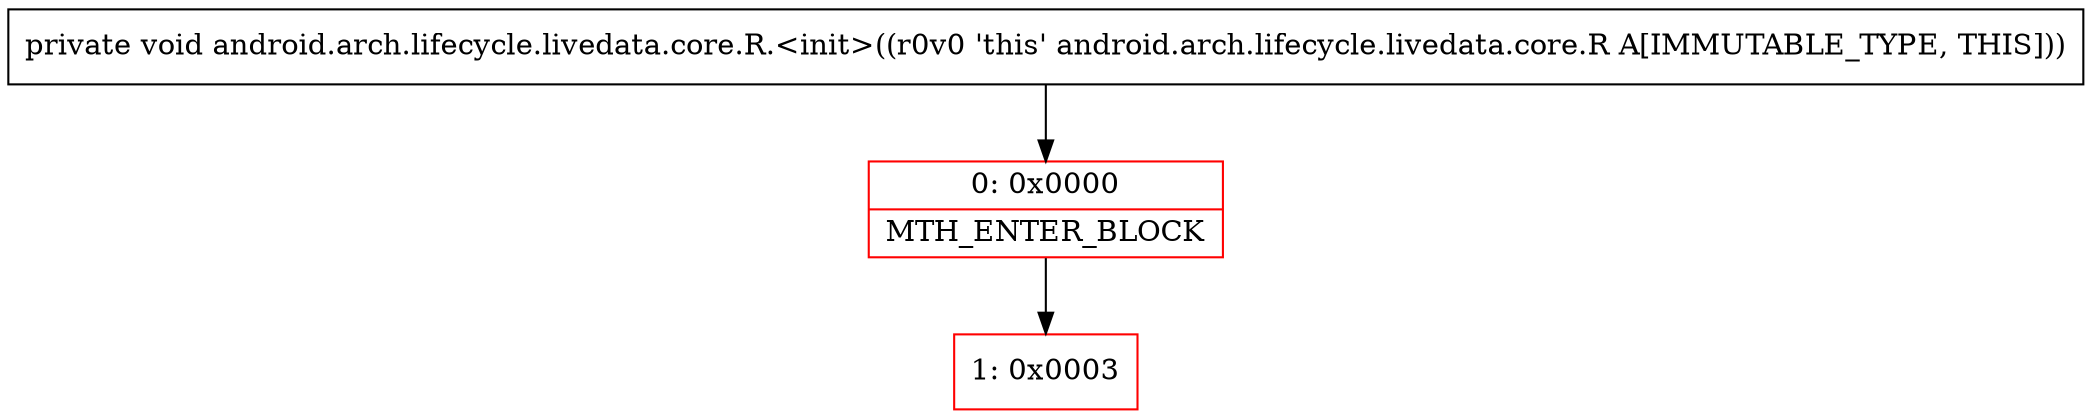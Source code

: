 digraph "CFG forandroid.arch.lifecycle.livedata.core.R.\<init\>()V" {
subgraph cluster_Region_1652032675 {
label = "R(0)";
node [shape=record,color=blue];
}
Node_0 [shape=record,color=red,label="{0\:\ 0x0000|MTH_ENTER_BLOCK\l}"];
Node_1 [shape=record,color=red,label="{1\:\ 0x0003}"];
MethodNode[shape=record,label="{private void android.arch.lifecycle.livedata.core.R.\<init\>((r0v0 'this' android.arch.lifecycle.livedata.core.R A[IMMUTABLE_TYPE, THIS])) }"];
MethodNode -> Node_0;
Node_0 -> Node_1;
}

